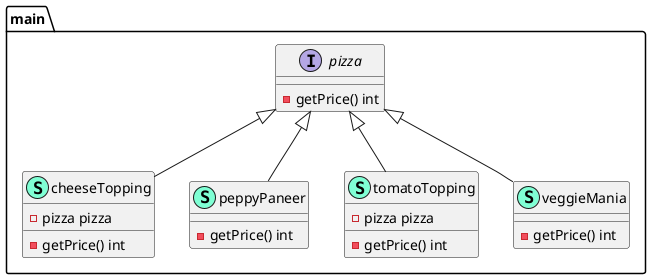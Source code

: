 @startuml
namespace main {
    class cheeseTopping << (S,Aquamarine) >> {
        - pizza pizza

        - getPrice() int

    }
    class peppyPaneer << (S,Aquamarine) >> {
        - getPrice() int

    }
    interface pizza  {
        - getPrice() int

    }
    class tomatoTopping << (S,Aquamarine) >> {
        - pizza pizza

        - getPrice() int

    }
    class veggieMania << (S,Aquamarine) >> {
        - getPrice() int

    }
}

"main.pizza" <|-- "main.cheeseTopping"
"main.pizza" <|-- "main.peppyPaneer"
"main.pizza" <|-- "main.tomatoTopping"
"main.pizza" <|-- "main.veggieMania"

@enduml
